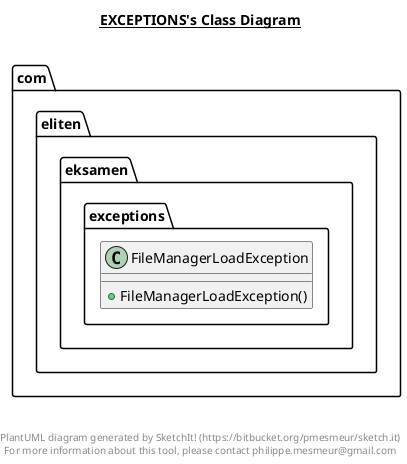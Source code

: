 @startuml

title __EXCEPTIONS's Class Diagram__\n

  namespace com.eliten.eksamen {
    namespace exceptions {
      class com.eliten.eksamen.exceptions.FileManagerLoadException {
          + FileManagerLoadException()
      }
    }
  }
  



right footer


PlantUML diagram generated by SketchIt! (https://bitbucket.org/pmesmeur/sketch.it)
For more information about this tool, please contact philippe.mesmeur@gmail.com
endfooter

@enduml
